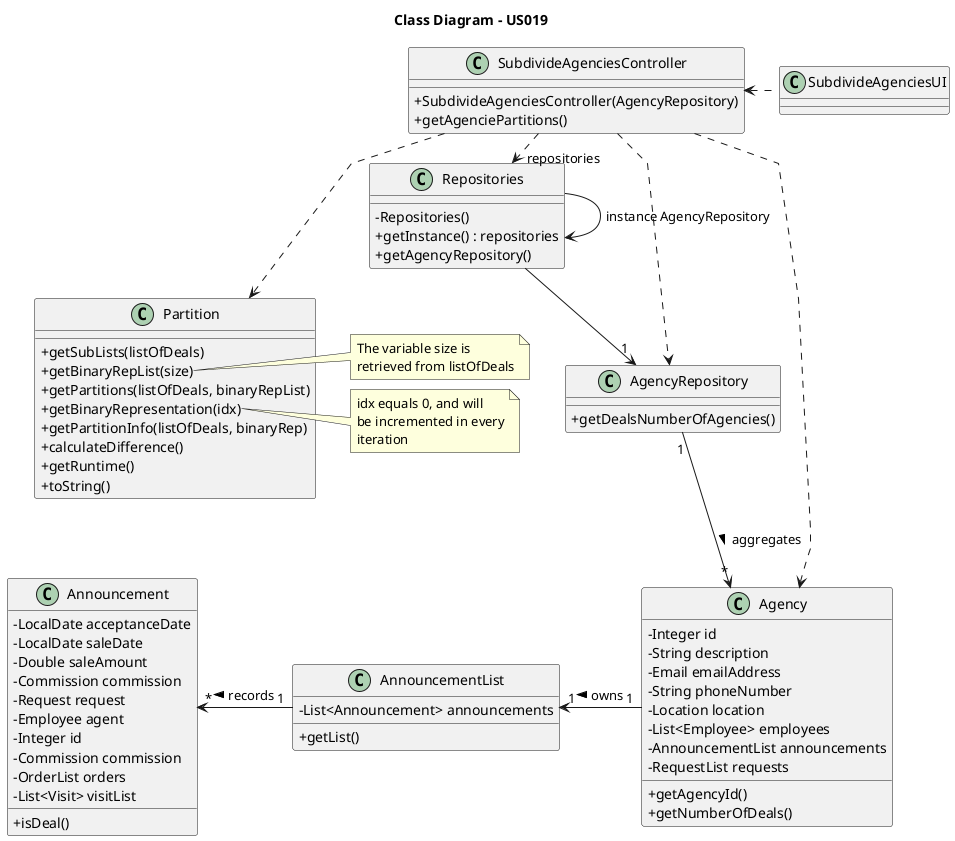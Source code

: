 @startuml
'skinparam monochrome true
skinparam packageStyle rectangle
skinparam shadowing false
skinparam linetype polyline
'skinparam linetype orto

skinparam classAttributeIconSize 0

'left to right direction

title Class Diagram - US019

class Agency {
    - Integer id
    - String description
    - Email emailAddress
    - String phoneNumber
    - Location location
    - List<Employee> employees
    - AnnouncementList announcements
    - RequestList requests
    + getAgencyId()
    + getNumberOfDeals()
}

class AnnouncementList{
    - List<Announcement> announcements
    + getList()
}


class Announcement{
    - LocalDate acceptanceDate
    - LocalDate saleDate
    - Double saleAmount
    - Commission commission
    - Request request
    - Employee agent
    - Integer id
    - Commission commission
    - OrderList orders
    - List<Visit> visitList
    + isDeal()
}

class Partition {
    + getSubLists(listOfDeals)
    + getBinaryRepList(size)
    + getPartitions(listOfDeals, binaryRepList)
    + getBinaryRepresentation(idx)
    + getPartitionInfo(listOfDeals, binaryRep)
    + calculateDifference()
    + getRuntime()
    + toString()
}

note right of Partition::getBinaryRepList
The variable size is
retrieved from listOfDeals
end note

note right of Partition::getBinaryRepresentation
idx equals 0, and will
be incremented in every
iteration
end note

'class ListInteger << List<Integer> >>{
'    + add(agencyId, deals)
'}

'class ListString << List<String> >>{
'    + add(sublistString)
'}

class AgencyRepository {
    + getDealsNumberOfAgencies()
}

class Repositories {
    - Repositories()
    + getInstance() : repositories
    + getAgencyRepository()
}

class SubdivideAgenciesController {
    + SubdivideAgenciesController(AgencyRepository)
    + getAgenciePartitions()
}

class SubdivideAgenciesUI {
}

Repositories -> Repositories : instance

SubdivideAgenciesUI .left> SubdivideAgenciesController

SubdivideAgenciesController .> Repositories : repositories

SubdivideAgenciesController .down.> Partition

Repositories -> "1" AgencyRepository

SubdivideAgenciesController ..> Agency
SubdivideAgenciesController ..> AgencyRepository : AgencyRepository

AgencyRepository "1" --> "*" Agency : aggregates >

Agency "1" -left> "1" AnnouncementList : owns >

AnnouncementList "1" -left> "*" Announcement: records >

'AgencyRepository "1" -> "1" ListInteger : creates >

'Partition "1" --> "1" ListString : creates >





@enduml